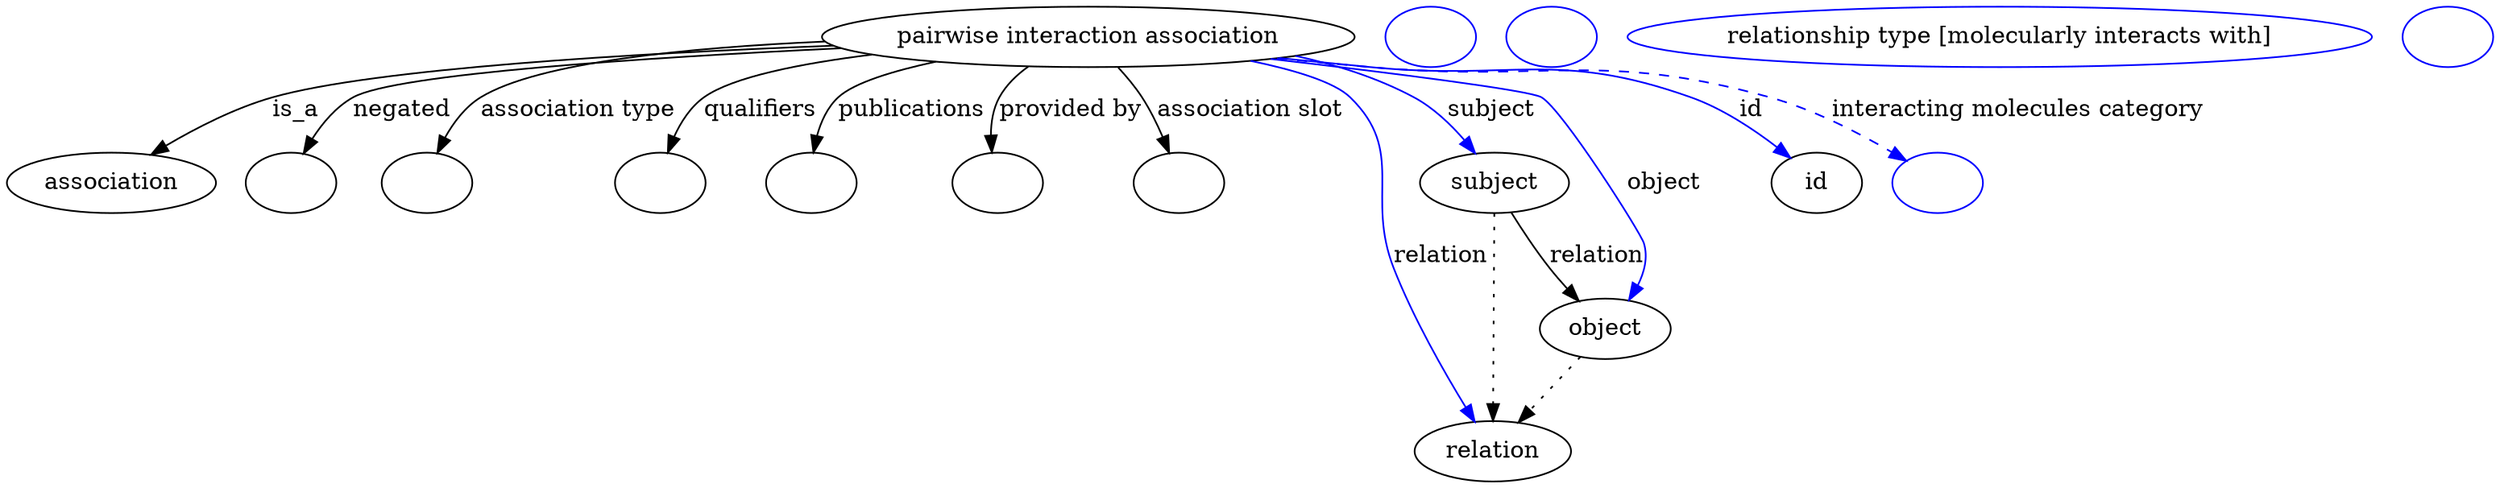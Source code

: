 digraph {
	graph [bb="0,0,1232.4,281"];
	node [label="\N"];
	"pairwise interaction association"	 [height=0.5,
		label="pairwise interaction association",
		pos="536.4,263",
		width=3.3777];
	association	 [height=0.5,
		pos="49.402,177",
		width=1.3723];
	"pairwise interaction association" -> association	 [label=is_a,
		lp="153.68,220",
		pos="e,72.56,192.97 420.17,257.57 322.89,252.07 192.14,242.19 141.85,227 120.43,220.53 98.319,208.79 81.093,198.3"];
	negated	 [color=black,
		height=0.5,
		label="",
		pos="143.4,177",
		width=0.75];
	"pairwise interaction association" -> negated	 [color=black,
		label=negated,
		lp="207.17,220",
		pos="e,152.65,193.92 424.76,255.8 329.89,248.99 205.81,238.17 184.87,227 174.21,221.31 165.2,211.62 158.34,202.27",
		style=solid];
	"association type"	 [color=black,
		height=0.5,
		label="",
		pos="215.4,177",
		width=0.75];
	"pairwise interaction association" -> "association type"	 [color=black,
		label="association type",
		lp="291.31,220",
		pos="e,221.46,194.71 418.02,258.73 350.49,254.31 273.81,245.31 245.59,227 237.09,221.49 230.63,212.67 225.91,203.96",
		style=solid];
	qualifiers	 [color=black,
		height=0.5,
		label="",
		pos="325.4,177",
		width=0.75];
	"pairwise interaction association" -> qualifiers	 [color=black,
		label=qualifiers,
		lp="377.45,220",
		pos="e,330.29,194.9 440.02,251.99 402.91,246.18 365.91,237.94 351.3,227 343.68,221.3 338.11,212.7 334.13,204.24",
		style=solid];
	publications	 [color=black,
		height=0.5,
		label="",
		pos="400.4,177",
		width=0.75];
	"pairwise interaction association" -> publications	 [color=black,
		label=publications,
		lp="450.62,220",
		pos="e,401.89,195.38 467.01,248.17 444.81,242.2 423.92,234.86 415.97,227 410.06,221.16 406.38,213.11 404.1,205.18",
		style=solid];
	"provided by"	 [color=black,
		height=0.5,
		label="",
		pos="491.4,177",
		width=0.75];
	"pairwise interaction association" -> "provided by"	 [color=black,
		label="provided by",
		lp="526.03,220",
		pos="e,488.09,194.97 507.3,245.46 501.21,240.32 495.59,234.13 492.14,227 488.89,220.31 487.74,212.5 487.64,205.07",
		style=solid];
	"association slot"	 [color=black,
		height=0.5,
		label="",
		pos="581.4,177",
		width=0.75];
	"pairwise interaction association" -> "association slot"	 [color=black,
		label="association slot",
		lp="609.37,220",
		pos="e,574.51,194.44 548.66,245.01 552.3,239.36 556.18,233.02 559.4,227 563.37,219.59 567.22,211.32 570.57,203.68",
		style=solid];
	subject	 [height=0.5,
		pos="737.4,177",
		width=0.97656];
	"pairwise interaction association" -> subject	 [color=blue,
		label=subject,
		lp="733.23,220",
		pos="e,727.39,194.38 618.44,249.59 650.51,243.31 682.83,235.37 696.4,227 706.25,220.93 714.81,211.64 721.53,202.71",
		style=solid];
	id	 [height=0.5,
		pos="902.4,177",
		width=0.75];
	"pairwise interaction association" -> id	 [color=blue,
		label=id,
		lp="866.85,220",
		pos="e,887.65,192.25 624.44,250.52 638.79,248.6 653.5,246.69 667.4,245 742.82,235.83 766.86,255.22 837.4,227 853.19,220.68 868.39,209.38 \
880.12,199.11",
		style=solid];
	relation	 [height=0.5,
		pos="732.4,18",
		width=1.031];
	"pairwise interaction association" -> relation	 [color=blue,
		label=relation,
		lp="711.78,134",
		pos="e,725,36.018 605.47,248.07 627.57,242.08 648.4,234.77 656.4,227 690,194.37 673.7,171.04 689.64,127 699.78,98.988 712.33,67.326 721.2,\
45.373",
		style=solid];
	object	 [height=0.5,
		pos="792.4,91",
		width=0.88096];
	"pairwise interaction association" -> object	 [color=blue,
		label=object,
		lp="822.51,177",
		pos="e,803.45,108.36 623.47,250.35 682.72,241.49 751.44,230.61 757.4,227 795.61,203.87 798.82,184.39 809.4,141 811.27,133.32 809.96,125.14 \
807.39,117.67",
		style=solid];
	"interacting molecules category"	 [color=blue,
		height=0.5,
		label="",
		pos="974.4,177",
		width=0.75];
	"pairwise interaction association" -> "interacting molecules category"	 [color=blue,
		label="interacting molecules category",
		lp="996.31,220",
		pos="e,955.07,189.72 623.7,250.38 638.28,248.45 653.26,246.58 667.4,245 760.06,234.65 786.77,252.66 876.4,227 901.33,219.86 927.39,206.23 \
946.36,195",
		style=dashed];
	subject -> relation	 [pos="e,732.97,36.027 736.83,158.76 735.96,131.21 734.31,78.735 733.29,46.223",
		style=dotted];
	subject -> object	 [label=relation,
		lp="788.78,134",
		pos="e,780.02,107.63 747.03,159.64 752.56,149.91 759.75,137.63 766.64,127 768.99,123.37 771.56,119.6 774.12,115.92"];
	"pairwise interaction association subject"	 [color=blue,
		height=0.5,
		label="",
		pos="703.4,263",
		width=0.75];
	"pairwise interaction association id"	 [color=blue,
		height=0.5,
		label="",
		pos="775.4,263",
		width=0.75];
	"pairwise interaction association relation"	 [color=blue,
		height=0.5,
		label="relationship type [molecularly interacts with]",
		pos="990.4,263",
		width=4.7147];
	object -> relation	 [pos="e,746.17,34.752 778.79,74.435 771.09,65.075 761.33,53.191 752.74,42.745",
		style=dotted];
	"pairwise interaction association object"	 [color=blue,
		height=0.5,
		label="",
		pos="1205.4,263",
		width=0.75];
}
